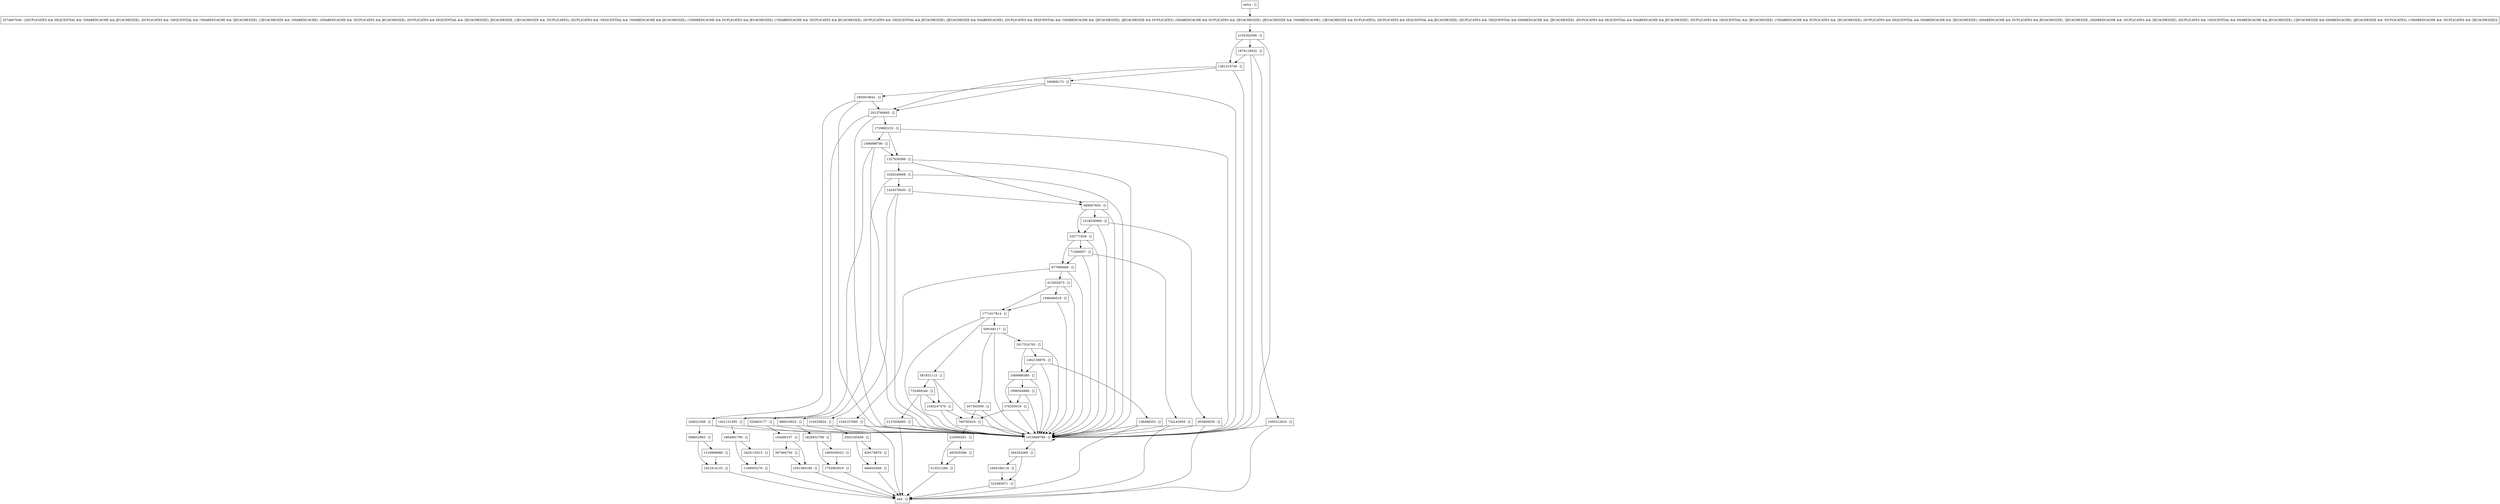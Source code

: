 digraph processFoundLN {
node [shape=record];
1396998706 [label="1396998706 - []"];
2074607046 [label="2074607046 - [(DUPLICATES && SEQUENTIAL && !SHAREDCACHE && JECACHESIZE), (DUPLICATES && !SEQUENTIAL && !SHAREDCACHE && !JECACHESIZE), (!JECACHESIZE && !SHAREDCACHE), (SHAREDCACHE && !DUPLICATES && JECACHESIZE), (DUPLICATES && SEQUENTIAL && !JECACHESIZE), JECACHESIZE, (!JECACHESIZE && !DUPLICATES), (DUPLICATES && !SEQUENTIAL && !SHAREDCACHE && JECACHESIZE), (!SHAREDCACHE && DUPLICATES && JECACHESIZE), (!SHAREDCACHE && !DUPLICATES && JECACHESIZE), (DUPLICATES && !SEQUENTIAL && JECACHESIZE), (JECACHESIZE && SHAREDCACHE), (DUPLICATES && SEQUENTIAL && !SHAREDCACHE && !JECACHESIZE), (JECACHESIZE && DUPLICATES), (SHAREDCACHE && DUPLICATES && !JECACHESIZE), (JECACHESIZE && !SHAREDCACHE), (!JECACHESIZE && DUPLICATES), (DUPLICATES && SEQUENTIAL && JECACHESIZE), (DUPLICATES && !SEQUENTIAL && SHAREDCACHE && !JECACHESIZE), (DUPLICATES && SEQUENTIAL && SHAREDCACHE && JECACHESIZE), (DUPLICATES && !SEQUENTIAL && !JECACHESIZE), (!SHAREDCACHE && DUPLICATES && !JECACHESIZE), (DUPLICATES && SEQUENTIAL && SHAREDCACHE && !JECACHESIZE), (SHAREDCACHE && DUPLICATES && JECACHESIZE), !JECACHESIZE, (SHAREDCACHE && !DUPLICATES && !JECACHESIZE), (DUPLICATES && !SEQUENTIAL && SHAREDCACHE && JECACHESIZE), (!JECACHESIZE && SHAREDCACHE), (JECACHESIZE && !DUPLICATES), (!SHAREDCACHE && !DUPLICATES && !JECACHESIZE)]"];
1051560180 [label="1051560180 - []"];
2017524763 [label="2017524763 - []"];
397494750 [label="397494750 - []"];
154490157 [label="154490157 - []"];
71266007 [label="71266007 - []"];
1864991795 [label="1864991795 - []"];
1398406519 [label="1398406519 - []"];
1921814125 [label="1921814125 - []"];
612002673 [label="612002673 - []"];
2137658495 [label="2137658495 - []"];
1401151595 [label="1401151595 - []"];
160868173 [label="160868173 - []"];
953609250 [label="953609250 - []"];
219433824 [label="219433824 - []"];
977689466 [label="977689466 - []"];
589652965 [label="589652965 - []"];
1424578430 [label="1424578430 - []"];
689007850 [label="689007850 - []"];
164022368 [label="164022368 - []"];
1965030023 [label="1965030023 - []"];
1771017814 [label="1771017814 - []"];
1462158976 [label="1462158976 - []"];
1169003276 [label="1169003276 - []"];
1327638388 [label="1327638388 - []"];
304354289 [label="304354289 - []"];
entry [label="entry - []"];
exit [label="exit - []"];
1000312916 [label="1000312916 - []"];
522485671 [label="522485671 - []"];
513521286 [label="513521286 - []"];
1540157695 [label="1540157695 - []"];
2105362566 [label="2105362566 - []"];
2002185459 [label="2002185459 - []"];
732489246 [label="732489246 - []"];
1040247470 [label="1040247470 - []"];
1069989380 [label="1069989380 - []"];
216590261 [label="216590261 - []"];
1318908988 [label="1318908988 - []"];
1015699799 [label="1015699799 - []"];
332771928 [label="332771928 - []"];
1879119022 [label="1879119022 - []"];
509168117 [label="509168117 - []"];
1018536969 [label="1018536969 - []"];
581831113 [label="581831113 - []"];
376250019 [label="376250019 - []"];
1824110515 [label="1824110515 - []"];
1998504966 [label="1998504966 - []"];
1905919641 [label="1905919641 - []"];
1753063919 [label="1753063919 - []"];
734143959 [label="734143959 - []"];
1620249608 [label="1620249608 - []"];
429176879 [label="429176879 - []"];
1381319730 [label="1381319730 - []"];
347365509 [label="347365509 - []"];
2013780685 [label="2013780685 - []"];
1729882232 [label="1729882232 - []"];
483505396 [label="483505396 - []"];
1820932799 [label="1820932799 - []"];
760785434 [label="760785434 - []"];
520663177 [label="520663177 - []"];
484642949 [label="484642949 - []"];
986018923 [label="986018923 - []"];
1640166118 [label="1640166118 - []"];
138498353 [label="138498353 - []"];
entry;
exit;
1396998706 -> 520663177;
1396998706 -> 1015699799;
1396998706 -> 1327638388;
2074607046 -> 2105362566;
1051560180 -> exit;
2017524763 -> 1069989380;
2017524763 -> 1462158976;
2017524763 -> 1015699799;
397494750 -> 1051560180;
154490157 -> 1051560180;
154490157 -> 397494750;
71266007 -> 734143959;
71266007 -> 1015699799;
71266007 -> 977689466;
1864991795 -> 1824110515;
1864991795 -> 1169003276;
1398406519 -> 1771017814;
1398406519 -> 1015699799;
1921814125 -> exit;
612002673 -> 1771017814;
612002673 -> 1398406519;
612002673 -> 1015699799;
2137658495 -> exit;
2137658495 -> 1015699799;
1401151595 -> 1864991795;
1401151595 -> 1015699799;
160868173 -> 1905919641;
160868173 -> 2013780685;
160868173 -> 1015699799;
953609250 -> exit;
953609250 -> 1015699799;
219433824 -> 2002185459;
219433824 -> 1015699799;
977689466 -> 612002673;
977689466 -> 1540157695;
977689466 -> 1015699799;
589652965 -> 1921814125;
589652965 -> 1318908988;
1424578430 -> 689007850;
1424578430 -> 219433824;
1424578430 -> 1015699799;
689007850 -> 1018536969;
689007850 -> 332771928;
689007850 -> 1015699799;
164022368 -> 589652965;
164022368 -> 1015699799;
1965030023 -> 1753063919;
1771017814 -> 509168117;
1771017814 -> 581831113;
1771017814 -> 1015699799;
1462158976 -> 1069989380;
1462158976 -> 1015699799;
1462158976 -> 138498353;
1169003276 -> exit;
1327638388 -> 1620249608;
1327638388 -> 689007850;
1327638388 -> 1015699799;
304354289 -> 522485671;
304354289 -> 1640166118;
entry -> 2074607046;
1000312916 -> exit;
1000312916 -> 1015699799;
522485671 -> exit;
513521286 -> exit;
1540157695 -> exit;
1540157695 -> 1015699799;
2105362566 -> 1879119022;
2105362566 -> 1381319730;
2105362566 -> 1015699799;
2002185459 -> 429176879;
2002185459 -> 484642949;
732489246 -> 2137658495;
732489246 -> 1040247470;
732489246 -> 1015699799;
1040247470 -> 760785434;
1040247470 -> 1015699799;
1069989380 -> 376250019;
1069989380 -> 1998504966;
1069989380 -> 1015699799;
216590261 -> 483505396;
216590261 -> 513521286;
1318908988 -> 1921814125;
1015699799 -> 304354289;
1015699799 -> 1015699799;
332771928 -> 71266007;
332771928 -> 1015699799;
332771928 -> 977689466;
1879119022 -> 1000312916;
1879119022 -> 1381319730;
1879119022 -> 1015699799;
509168117 -> 2017524763;
509168117 -> 347365509;
509168117 -> 1015699799;
1018536969 -> 953609250;
1018536969 -> 332771928;
1018536969 -> 1015699799;
581831113 -> 732489246;
581831113 -> 1040247470;
581831113 -> 1015699799;
376250019 -> 760785434;
376250019 -> 1015699799;
1824110515 -> 1169003276;
1998504966 -> 376250019;
1998504966 -> 1015699799;
1905919641 -> 164022368;
1905919641 -> 2013780685;
1905919641 -> 1015699799;
1753063919 -> exit;
734143959 -> exit;
734143959 -> 1015699799;
1620249608 -> 1424578430;
1620249608 -> 986018923;
1620249608 -> 1015699799;
429176879 -> 484642949;
1381319730 -> 160868173;
1381319730 -> 2013780685;
1381319730 -> 1015699799;
347365509 -> 760785434;
347365509 -> 1015699799;
2013780685 -> 1729882232;
2013780685 -> 1401151595;
2013780685 -> 1015699799;
1729882232 -> 1396998706;
1729882232 -> 1015699799;
1729882232 -> 1327638388;
483505396 -> 513521286;
1820932799 -> 1753063919;
1820932799 -> 1965030023;
760785434 -> 216590261;
760785434 -> 1015699799;
520663177 -> 154490157;
520663177 -> 1015699799;
484642949 -> exit;
986018923 -> 1820932799;
986018923 -> 1015699799;
1640166118 -> 522485671;
138498353 -> exit;
138498353 -> 1015699799;
}
